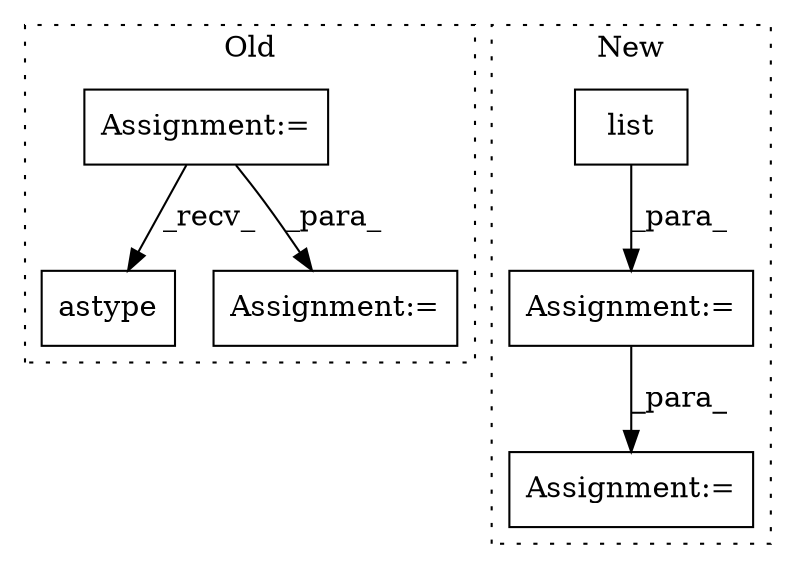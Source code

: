 digraph G {
subgraph cluster0 {
1 [label="astype" a="32" s="1516,1528" l="7,1" shape="box"];
4 [label="Assignment:=" a="7" s="1455" l="1" shape="box"];
6 [label="Assignment:=" a="7" s="1593" l="1" shape="box"];
label = "Old";
style="dotted";
}
subgraph cluster1 {
2 [label="list" a="32" s="1745,1765" l="5,1" shape="box"];
3 [label="Assignment:=" a="7" s="1780" l="1" shape="box"];
5 [label="Assignment:=" a="7" s="1696" l="1" shape="box"];
label = "New";
style="dotted";
}
2 -> 5 [label="_para_"];
4 -> 6 [label="_para_"];
4 -> 1 [label="_recv_"];
5 -> 3 [label="_para_"];
}